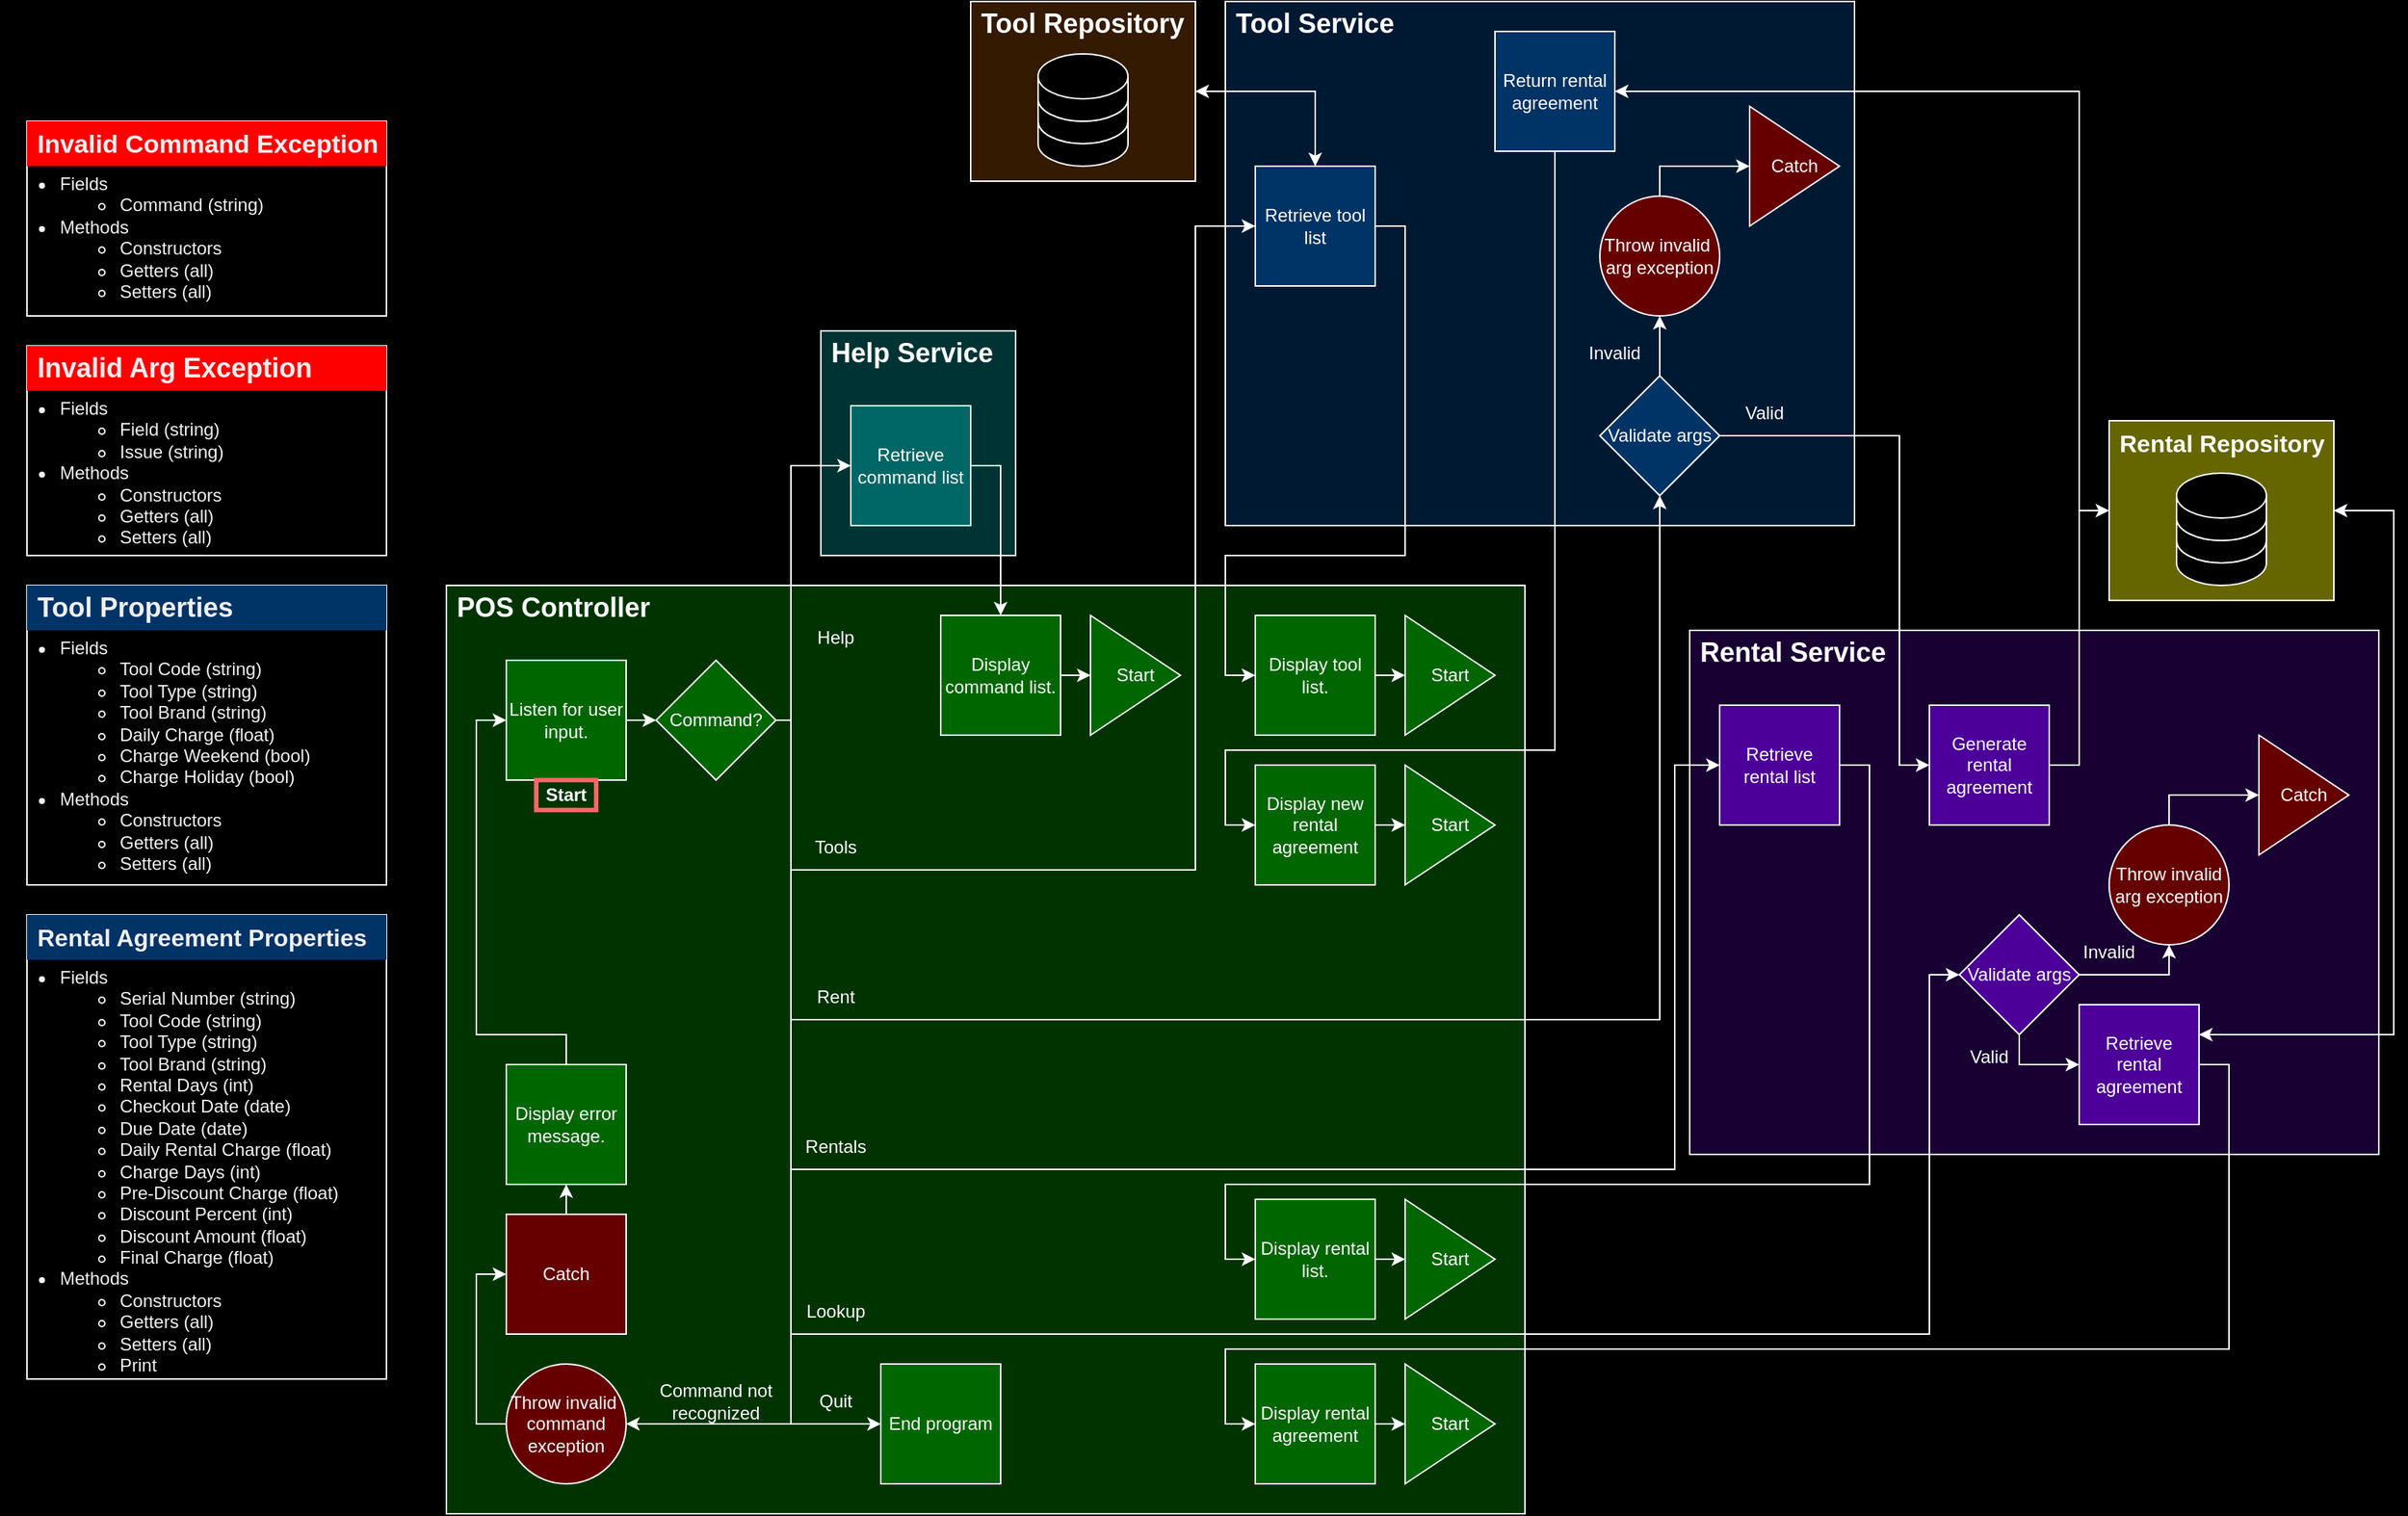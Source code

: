 <mxfile version="21.6.6" type="device">
  <diagram name="Page-1" id="GVkIsZabaEdagOo4ITiR">
    <mxGraphModel dx="660" dy="1750" grid="1" gridSize="10" guides="1" tooltips="1" connect="1" arrows="1" fold="1" page="1" pageScale="1" pageWidth="850" pageHeight="1100" background="#000000" math="0" shadow="0">
      <root>
        <mxCell id="0" />
        <mxCell id="1" parent="0" />
        <mxCell id="OAwGYYRhgb1VwhLmq-TR-1" value="" style="rounded=0;whiteSpace=wrap;html=1;fillColor=#000000;strokeColor=#FFFFFF;" parent="1" vertex="1">
          <mxGeometry x="20" y="20" width="240" height="200" as="geometry" />
        </mxCell>
        <mxCell id="OAwGYYRhgb1VwhLmq-TR-2" value="Tool Properties" style="text;html=1;strokeColor=none;fillColor=#003366;align=left;verticalAlign=middle;whiteSpace=wrap;rounded=0;fontColor=#F0F0F0;spacingLeft=5;fontStyle=1;fontSize=18;" parent="1" vertex="1">
          <mxGeometry x="20" y="20" width="240" height="30" as="geometry" />
        </mxCell>
        <mxCell id="OAwGYYRhgb1VwhLmq-TR-3" value="&lt;ul&gt;&lt;li&gt;Fields&lt;/li&gt;&lt;ul&gt;&lt;li&gt;Tool Code (string)&lt;/li&gt;&lt;li&gt;Tool Type (string)&lt;/li&gt;&lt;li&gt;Tool Brand (string)&lt;/li&gt;&lt;li&gt;Daily Charge (float)&lt;/li&gt;&lt;li&gt;Charge Weekend (bool)&lt;/li&gt;&lt;li&gt;Charge Holiday (bool)&lt;/li&gt;&lt;/ul&gt;&lt;li&gt;Methods&lt;/li&gt;&lt;ul&gt;&lt;li&gt;Constructors&lt;/li&gt;&lt;li&gt;Getters (all)&lt;/li&gt;&lt;li&gt;Setters (all)&lt;/li&gt;&lt;/ul&gt;&lt;/ul&gt;" style="text;html=1;strokeColor=none;fillColor=none;align=left;verticalAlign=top;whiteSpace=wrap;rounded=0;fontColor=#F2F2F2;spacingLeft=-20;spacing=2;spacingTop=-14;" parent="1" vertex="1">
          <mxGeometry x="20" y="50" width="240" height="170" as="geometry" />
        </mxCell>
        <mxCell id="OAwGYYRhgb1VwhLmq-TR-4" value="" style="rounded=0;whiteSpace=wrap;html=1;fillColor=#000000;strokeColor=#FFFFFF;" parent="1" vertex="1">
          <mxGeometry x="20" y="240" width="240" height="310" as="geometry" />
        </mxCell>
        <mxCell id="OAwGYYRhgb1VwhLmq-TR-5" value="&lt;font style=&quot;font-size: 16px;&quot;&gt;Rental Agreement Properties&lt;/font&gt;" style="text;html=1;strokeColor=none;fillColor=#003366;align=left;verticalAlign=middle;whiteSpace=wrap;rounded=0;fontColor=#F0F0F0;spacingLeft=5;fontStyle=1;fontSize=18;" parent="1" vertex="1">
          <mxGeometry x="20" y="240" width="240" height="30" as="geometry" />
        </mxCell>
        <mxCell id="OAwGYYRhgb1VwhLmq-TR-6" value="&lt;ul&gt;&lt;li&gt;Fields&lt;/li&gt;&lt;ul&gt;&lt;li&gt;Serial Number (string)&lt;/li&gt;&lt;li&gt;Tool Code (string)&lt;/li&gt;&lt;li&gt;Tool Type (string)&lt;/li&gt;&lt;li&gt;Tool Brand (string)&lt;/li&gt;&lt;li&gt;Rental Days (int)&lt;/li&gt;&lt;li&gt;Checkout Date (date)&lt;/li&gt;&lt;li&gt;Due Date (date)&lt;/li&gt;&lt;li&gt;Daily Rental Charge (float)&lt;/li&gt;&lt;li&gt;Charge Days (int)&lt;/li&gt;&lt;li&gt;Pre-Discount Charge (float)&lt;/li&gt;&lt;li&gt;Discount Percent (int)&lt;/li&gt;&lt;li&gt;Discount Amount (float)&lt;/li&gt;&lt;li&gt;Final Charge (float)&lt;/li&gt;&lt;/ul&gt;&lt;li&gt;Methods&lt;/li&gt;&lt;ul&gt;&lt;li&gt;Constructors&lt;/li&gt;&lt;li&gt;Getters (all)&lt;/li&gt;&lt;li&gt;Setters (all)&lt;/li&gt;&lt;li&gt;Print&lt;/li&gt;&lt;/ul&gt;&lt;/ul&gt;" style="text;html=1;strokeColor=none;fillColor=none;align=left;verticalAlign=top;whiteSpace=wrap;rounded=0;fontColor=#F2F2F2;spacingLeft=-20;spacing=2;spacingTop=-14;" parent="1" vertex="1">
          <mxGeometry x="20" y="270" width="240" height="280" as="geometry" />
        </mxCell>
        <mxCell id="OAwGYYRhgb1VwhLmq-TR-7" value="" style="rounded=0;whiteSpace=wrap;html=1;fillColor=#003300;strokeColor=#FFFFFF;" parent="1" vertex="1">
          <mxGeometry x="300" y="20" width="720" height="620" as="geometry" />
        </mxCell>
        <mxCell id="OAwGYYRhgb1VwhLmq-TR-8" value="POS Controller" style="text;html=1;strokeColor=none;fillColor=none;align=left;verticalAlign=middle;whiteSpace=wrap;rounded=0;fontColor=#FFFFFF;spacingLeft=5;fontSize=18;fontStyle=1" parent="1" vertex="1">
          <mxGeometry x="300" y="20" width="150" height="30" as="geometry" />
        </mxCell>
        <mxCell id="OAwGYYRhgb1VwhLmq-TR-12" style="edgeStyle=orthogonalEdgeStyle;rounded=0;orthogonalLoop=1;jettySize=auto;html=1;exitX=1;exitY=0.5;exitDx=0;exitDy=0;entryX=0;entryY=0.5;entryDx=0;entryDy=0;strokeColor=#FFFFFF;" parent="1" source="OAwGYYRhgb1VwhLmq-TR-9" target="OAwGYYRhgb1VwhLmq-TR-11" edge="1">
          <mxGeometry relative="1" as="geometry" />
        </mxCell>
        <mxCell id="OAwGYYRhgb1VwhLmq-TR-9" value="&lt;font color=&quot;#ffffff&quot;&gt;Listen for user input.&lt;/font&gt;" style="whiteSpace=wrap;html=1;aspect=fixed;fillColor=#006600;strokeColor=#FFFFFF;" parent="1" vertex="1">
          <mxGeometry x="340" y="70" width="80" height="80" as="geometry" />
        </mxCell>
        <mxCell id="OAwGYYRhgb1VwhLmq-TR-94" style="edgeStyle=orthogonalEdgeStyle;rounded=0;orthogonalLoop=1;jettySize=auto;html=1;exitX=1;exitY=0.5;exitDx=0;exitDy=0;entryX=0;entryY=0.5;entryDx=0;entryDy=0;strokeColor=#FFFFFF;" parent="1" source="OAwGYYRhgb1VwhLmq-TR-11" target="OAwGYYRhgb1VwhLmq-TR-93" edge="1">
          <mxGeometry relative="1" as="geometry">
            <Array as="points">
              <mxPoint x="530" y="110" />
              <mxPoint x="530" y="580" />
            </Array>
          </mxGeometry>
        </mxCell>
        <mxCell id="OAwGYYRhgb1VwhLmq-TR-104" style="edgeStyle=orthogonalEdgeStyle;rounded=0;orthogonalLoop=1;jettySize=auto;html=1;exitX=1;exitY=0.5;exitDx=0;exitDy=0;entryX=1;entryY=0.5;entryDx=0;entryDy=0;strokeColor=#FFFFFF;" parent="1" source="OAwGYYRhgb1VwhLmq-TR-11" target="OAwGYYRhgb1VwhLmq-TR-103" edge="1">
          <mxGeometry relative="1" as="geometry">
            <Array as="points">
              <mxPoint x="530" y="110" />
              <mxPoint x="530" y="580" />
            </Array>
          </mxGeometry>
        </mxCell>
        <mxCell id="OAwGYYRhgb1VwhLmq-TR-11" value="&lt;font color=&quot;#ffffff&quot;&gt;Command?&lt;/font&gt;" style="rhombus;whiteSpace=wrap;html=1;strokeColor=#FFFFFF;fillColor=#006600;" parent="1" vertex="1">
          <mxGeometry x="440" y="70" width="80" height="80" as="geometry" />
        </mxCell>
        <mxCell id="OAwGYYRhgb1VwhLmq-TR-16" value="Tools" style="text;html=1;strokeColor=none;fillColor=none;align=center;verticalAlign=middle;whiteSpace=wrap;rounded=0;fontColor=#FFFFFF;" parent="1" vertex="1">
          <mxGeometry x="530" y="180" width="60" height="30" as="geometry" />
        </mxCell>
        <mxCell id="OAwGYYRhgb1VwhLmq-TR-19" value="Help" style="text;html=1;strokeColor=none;fillColor=none;align=center;verticalAlign=middle;whiteSpace=wrap;rounded=0;fontColor=#FFFFFF;" parent="1" vertex="1">
          <mxGeometry x="530" y="40" width="60" height="30" as="geometry" />
        </mxCell>
        <mxCell id="OAwGYYRhgb1VwhLmq-TR-23" value="Rent" style="text;html=1;strokeColor=none;fillColor=none;align=center;verticalAlign=middle;whiteSpace=wrap;rounded=0;fontColor=#FFFFFF;" parent="1" vertex="1">
          <mxGeometry x="530" y="280" width="60" height="30" as="geometry" />
        </mxCell>
        <mxCell id="OAwGYYRhgb1VwhLmq-TR-26" value="Rentals" style="text;html=1;strokeColor=none;fillColor=none;align=center;verticalAlign=middle;whiteSpace=wrap;rounded=0;fontColor=#FFFFFF;" parent="1" vertex="1">
          <mxGeometry x="530" y="380" width="60" height="30" as="geometry" />
        </mxCell>
        <mxCell id="OAwGYYRhgb1VwhLmq-TR-29" value="Lookup" style="text;html=1;strokeColor=none;fillColor=none;align=center;verticalAlign=middle;whiteSpace=wrap;rounded=0;fontColor=#FFFFFF;" parent="1" vertex="1">
          <mxGeometry x="530" y="490" width="60" height="30" as="geometry" />
        </mxCell>
        <mxCell id="OAwGYYRhgb1VwhLmq-TR-30" value="" style="rounded=0;whiteSpace=wrap;html=1;fillColor=#003333;strokeColor=#FFFFFF;" parent="1" vertex="1">
          <mxGeometry x="550" y="-150" width="130" height="150" as="geometry" />
        </mxCell>
        <mxCell id="OAwGYYRhgb1VwhLmq-TR-31" value="Help Service" style="text;html=1;strokeColor=none;fillColor=none;align=left;verticalAlign=middle;whiteSpace=wrap;rounded=0;fontColor=#FFFFFF;spacingLeft=5;fontSize=18;fontStyle=1" parent="1" vertex="1">
          <mxGeometry x="550" y="-150" width="130" height="30" as="geometry" />
        </mxCell>
        <mxCell id="OAwGYYRhgb1VwhLmq-TR-35" style="edgeStyle=orthogonalEdgeStyle;rounded=0;orthogonalLoop=1;jettySize=auto;html=1;exitX=1;exitY=0.5;exitDx=0;exitDy=0;entryX=0.5;entryY=0;entryDx=0;entryDy=0;strokeColor=#FFFFFF;" parent="1" source="OAwGYYRhgb1VwhLmq-TR-17" target="OAwGYYRhgb1VwhLmq-TR-34" edge="1">
          <mxGeometry relative="1" as="geometry" />
        </mxCell>
        <mxCell id="OAwGYYRhgb1VwhLmq-TR-17" value="&lt;font color=&quot;#ffffff&quot;&gt;Retrieve command list&lt;/font&gt;" style="whiteSpace=wrap;html=1;aspect=fixed;fillColor=#006666;strokeColor=#FFFFFF;" parent="1" vertex="1">
          <mxGeometry x="570" y="-100" width="80" height="80" as="geometry" />
        </mxCell>
        <mxCell id="OAwGYYRhgb1VwhLmq-TR-18" style="edgeStyle=orthogonalEdgeStyle;rounded=0;orthogonalLoop=1;jettySize=auto;html=1;exitX=1;exitY=0.5;exitDx=0;exitDy=0;entryX=0;entryY=0.5;entryDx=0;entryDy=0;strokeColor=#FFFFFF;" parent="1" source="OAwGYYRhgb1VwhLmq-TR-11" target="OAwGYYRhgb1VwhLmq-TR-17" edge="1">
          <mxGeometry relative="1" as="geometry">
            <Array as="points">
              <mxPoint x="530" y="110" />
              <mxPoint x="530" y="-60" />
            </Array>
          </mxGeometry>
        </mxCell>
        <mxCell id="OAwGYYRhgb1VwhLmq-TR-37" style="edgeStyle=orthogonalEdgeStyle;rounded=0;orthogonalLoop=1;jettySize=auto;html=1;exitX=1;exitY=0.5;exitDx=0;exitDy=0;entryX=0;entryY=0.5;entryDx=0;entryDy=0;strokeColor=#FFFFFF;" parent="1" source="OAwGYYRhgb1VwhLmq-TR-34" target="OAwGYYRhgb1VwhLmq-TR-36" edge="1">
          <mxGeometry relative="1" as="geometry" />
        </mxCell>
        <mxCell id="OAwGYYRhgb1VwhLmq-TR-34" value="&lt;font color=&quot;#ffffff&quot;&gt;Display command list.&lt;/font&gt;" style="whiteSpace=wrap;html=1;aspect=fixed;fillColor=#006600;strokeColor=#FFFFFF;" parent="1" vertex="1">
          <mxGeometry x="630" y="40" width="80" height="80" as="geometry" />
        </mxCell>
        <mxCell id="OAwGYYRhgb1VwhLmq-TR-36" value="&lt;font color=&quot;#ffffff&quot;&gt;Start&lt;/font&gt;" style="triangle;whiteSpace=wrap;html=1;strokeColor=#FFFFFF;fillColor=#006600;" parent="1" vertex="1">
          <mxGeometry x="730" y="40" width="60" height="80" as="geometry" />
        </mxCell>
        <mxCell id="OAwGYYRhgb1VwhLmq-TR-38" value="&lt;font color=&quot;#ffffff&quot;&gt;&lt;b&gt;Start&lt;/b&gt;&lt;/font&gt;" style="text;html=1;strokeColor=#FF6666;fillColor=none;align=center;verticalAlign=middle;whiteSpace=wrap;rounded=0;strokeWidth=3;" parent="1" vertex="1">
          <mxGeometry x="360" y="150" width="40" height="20" as="geometry" />
        </mxCell>
        <mxCell id="OAwGYYRhgb1VwhLmq-TR-39" value="" style="rounded=0;whiteSpace=wrap;html=1;fillColor=#001933;strokeColor=#FFFFFF;" parent="1" vertex="1">
          <mxGeometry x="820" y="-370" width="420" height="350" as="geometry" />
        </mxCell>
        <mxCell id="OAwGYYRhgb1VwhLmq-TR-40" value="Tool Service" style="text;html=1;strokeColor=none;fillColor=none;align=left;verticalAlign=middle;whiteSpace=wrap;rounded=0;fontColor=#FFFFFF;spacingLeft=5;fontSize=18;fontStyle=1" parent="1" vertex="1">
          <mxGeometry x="820" y="-370" width="130" height="30" as="geometry" />
        </mxCell>
        <mxCell id="OAwGYYRhgb1VwhLmq-TR-46" style="edgeStyle=orthogonalEdgeStyle;rounded=0;orthogonalLoop=1;jettySize=auto;html=1;exitX=1;exitY=0.5;exitDx=0;exitDy=0;entryX=0;entryY=0.5;entryDx=0;entryDy=0;strokeColor=#FFFFFF;" parent="1" source="OAwGYYRhgb1VwhLmq-TR-41" target="OAwGYYRhgb1VwhLmq-TR-43" edge="1">
          <mxGeometry relative="1" as="geometry">
            <Array as="points">
              <mxPoint x="940" y="-220" />
              <mxPoint x="940" />
              <mxPoint x="820" />
              <mxPoint x="820" y="80" />
            </Array>
          </mxGeometry>
        </mxCell>
        <mxCell id="pb4ta0Z8yIFPOkffiONI-15" style="edgeStyle=orthogonalEdgeStyle;rounded=0;orthogonalLoop=1;jettySize=auto;html=1;exitX=0.5;exitY=0;exitDx=0;exitDy=0;entryX=1;entryY=0.5;entryDx=0;entryDy=0;strokeColor=#FFFFFF;" edge="1" parent="1" source="OAwGYYRhgb1VwhLmq-TR-41" target="pb4ta0Z8yIFPOkffiONI-2">
          <mxGeometry relative="1" as="geometry" />
        </mxCell>
        <mxCell id="OAwGYYRhgb1VwhLmq-TR-41" value="&lt;font color=&quot;#ffffff&quot;&gt;Retrieve tool list&lt;/font&gt;" style="whiteSpace=wrap;html=1;aspect=fixed;fillColor=#003366;strokeColor=#FFFFFF;" parent="1" vertex="1">
          <mxGeometry x="840" y="-260" width="80" height="80" as="geometry" />
        </mxCell>
        <mxCell id="OAwGYYRhgb1VwhLmq-TR-43" value="&lt;font color=&quot;#ffffff&quot;&gt;Display tool list.&lt;/font&gt;" style="whiteSpace=wrap;html=1;aspect=fixed;fillColor=#006600;strokeColor=#FFFFFF;" parent="1" vertex="1">
          <mxGeometry x="840" y="40" width="80" height="80" as="geometry" />
        </mxCell>
        <mxCell id="OAwGYYRhgb1VwhLmq-TR-44" style="edgeStyle=orthogonalEdgeStyle;rounded=0;orthogonalLoop=1;jettySize=auto;html=1;exitX=1;exitY=0.5;exitDx=0;exitDy=0;entryX=0;entryY=0.5;entryDx=0;entryDy=0;strokeColor=#FFFFFF;" parent="1" source="OAwGYYRhgb1VwhLmq-TR-43" target="OAwGYYRhgb1VwhLmq-TR-45" edge="1">
          <mxGeometry relative="1" as="geometry" />
        </mxCell>
        <mxCell id="OAwGYYRhgb1VwhLmq-TR-45" value="&lt;font color=&quot;#ffffff&quot;&gt;Start&lt;/font&gt;" style="triangle;whiteSpace=wrap;html=1;strokeColor=#FFFFFF;fillColor=#006600;" parent="1" vertex="1">
          <mxGeometry x="940" y="40" width="60" height="80" as="geometry" />
        </mxCell>
        <mxCell id="OAwGYYRhgb1VwhLmq-TR-47" style="edgeStyle=orthogonalEdgeStyle;rounded=0;orthogonalLoop=1;jettySize=auto;html=1;exitX=1;exitY=0.5;exitDx=0;exitDy=0;entryX=0;entryY=0.5;entryDx=0;entryDy=0;strokeColor=#FFFFFF;" parent="1" source="OAwGYYRhgb1VwhLmq-TR-11" target="OAwGYYRhgb1VwhLmq-TR-41" edge="1">
          <mxGeometry relative="1" as="geometry">
            <Array as="points">
              <mxPoint x="530" y="110" />
              <mxPoint x="530" y="210" />
              <mxPoint x="800" y="210" />
              <mxPoint x="800" y="-220" />
            </Array>
          </mxGeometry>
        </mxCell>
        <mxCell id="OAwGYYRhgb1VwhLmq-TR-49" style="edgeStyle=orthogonalEdgeStyle;rounded=0;orthogonalLoop=1;jettySize=auto;html=1;exitX=1;exitY=0.5;exitDx=0;exitDy=0;strokeColor=#FFFFFF;entryX=0.5;entryY=1;entryDx=0;entryDy=0;" parent="1" source="OAwGYYRhgb1VwhLmq-TR-11" target="OAwGYYRhgb1VwhLmq-TR-50" edge="1">
          <mxGeometry relative="1" as="geometry">
            <Array as="points">
              <mxPoint x="530" y="110" />
              <mxPoint x="530" y="310" />
              <mxPoint x="1110" y="310" />
            </Array>
          </mxGeometry>
        </mxCell>
        <mxCell id="OAwGYYRhgb1VwhLmq-TR-53" style="edgeStyle=orthogonalEdgeStyle;rounded=0;orthogonalLoop=1;jettySize=auto;html=1;exitX=0.5;exitY=0;exitDx=0;exitDy=0;entryX=0.5;entryY=1;entryDx=0;entryDy=0;strokeColor=#FFFFFF;" parent="1" source="OAwGYYRhgb1VwhLmq-TR-50" target="OAwGYYRhgb1VwhLmq-TR-52" edge="1">
          <mxGeometry relative="1" as="geometry" />
        </mxCell>
        <mxCell id="OAwGYYRhgb1VwhLmq-TR-50" value="&lt;font color=&quot;#ffffff&quot;&gt;Validate args&lt;/font&gt;" style="rhombus;whiteSpace=wrap;html=1;strokeColor=#FFFFFF;fillColor=#003366;" parent="1" vertex="1">
          <mxGeometry x="1070" y="-120" width="80" height="80" as="geometry" />
        </mxCell>
        <mxCell id="OAwGYYRhgb1VwhLmq-TR-114" style="edgeStyle=orthogonalEdgeStyle;rounded=0;orthogonalLoop=1;jettySize=auto;html=1;exitX=0.5;exitY=0;exitDx=0;exitDy=0;entryX=0;entryY=0.5;entryDx=0;entryDy=0;strokeColor=#FFFFFF;" parent="1" source="OAwGYYRhgb1VwhLmq-TR-52" target="OAwGYYRhgb1VwhLmq-TR-113" edge="1">
          <mxGeometry relative="1" as="geometry" />
        </mxCell>
        <mxCell id="OAwGYYRhgb1VwhLmq-TR-52" value="&lt;font color=&quot;#ffffff&quot;&gt;Throw invalid&amp;nbsp; arg exception&lt;/font&gt;" style="ellipse;whiteSpace=wrap;html=1;aspect=fixed;fillColor=#660000;strokeColor=#FFFFFF;" parent="1" vertex="1">
          <mxGeometry x="1070" y="-240" width="80" height="80" as="geometry" />
        </mxCell>
        <mxCell id="OAwGYYRhgb1VwhLmq-TR-58" value="Valid" style="text;html=1;strokeColor=none;fillColor=none;align=center;verticalAlign=middle;whiteSpace=wrap;rounded=0;fontColor=#FFFFFF;" parent="1" vertex="1">
          <mxGeometry x="1150" y="-110" width="60" height="30" as="geometry" />
        </mxCell>
        <mxCell id="OAwGYYRhgb1VwhLmq-TR-59" value="Invalid" style="text;html=1;strokeColor=none;fillColor=none;align=center;verticalAlign=middle;whiteSpace=wrap;rounded=0;fontColor=#FFFFFF;" parent="1" vertex="1">
          <mxGeometry x="1050" y="-150" width="60" height="30" as="geometry" />
        </mxCell>
        <mxCell id="OAwGYYRhgb1VwhLmq-TR-60" value="" style="rounded=0;whiteSpace=wrap;html=1;fillColor=#190033;strokeColor=#FFFFFF;" parent="1" vertex="1">
          <mxGeometry x="1130" y="50" width="460" height="350" as="geometry" />
        </mxCell>
        <mxCell id="OAwGYYRhgb1VwhLmq-TR-61" value="Rental Service" style="text;html=1;strokeColor=none;fillColor=none;align=left;verticalAlign=middle;whiteSpace=wrap;rounded=0;fontColor=#FFFFFF;spacingLeft=5;fontSize=18;fontStyle=1" parent="1" vertex="1">
          <mxGeometry x="1130" y="50" width="140" height="30" as="geometry" />
        </mxCell>
        <mxCell id="OAwGYYRhgb1VwhLmq-TR-62" value="&lt;font color=&quot;#ffffff&quot;&gt;Retrieve rental list&lt;/font&gt;" style="whiteSpace=wrap;html=1;aspect=fixed;fillColor=#4C0099;strokeColor=#FFFFFF;" parent="1" vertex="1">
          <mxGeometry x="1150" y="100" width="80" height="80" as="geometry" />
        </mxCell>
        <mxCell id="OAwGYYRhgb1VwhLmq-TR-83" style="edgeStyle=orthogonalEdgeStyle;rounded=0;orthogonalLoop=1;jettySize=auto;html=1;exitX=1;exitY=0.5;exitDx=0;exitDy=0;entryX=0.5;entryY=1;entryDx=0;entryDy=0;strokeColor=#FFFFFF;" parent="1" source="OAwGYYRhgb1VwhLmq-TR-63" target="OAwGYYRhgb1VwhLmq-TR-82" edge="1">
          <mxGeometry relative="1" as="geometry" />
        </mxCell>
        <mxCell id="OAwGYYRhgb1VwhLmq-TR-86" style="edgeStyle=orthogonalEdgeStyle;rounded=0;orthogonalLoop=1;jettySize=auto;html=1;exitX=0.5;exitY=1;exitDx=0;exitDy=0;entryX=0;entryY=0.5;entryDx=0;entryDy=0;strokeColor=#FFFFFF;" parent="1" source="OAwGYYRhgb1VwhLmq-TR-63" target="OAwGYYRhgb1VwhLmq-TR-85" edge="1">
          <mxGeometry relative="1" as="geometry" />
        </mxCell>
        <mxCell id="OAwGYYRhgb1VwhLmq-TR-63" value="&lt;font color=&quot;#ffffff&quot;&gt;Validate args&lt;/font&gt;" style="rhombus;whiteSpace=wrap;html=1;strokeColor=#FFFFFF;fillColor=#4C0099;" parent="1" vertex="1">
          <mxGeometry x="1310" y="240" width="80" height="80" as="geometry" />
        </mxCell>
        <mxCell id="OAwGYYRhgb1VwhLmq-TR-65" style="edgeStyle=orthogonalEdgeStyle;rounded=0;orthogonalLoop=1;jettySize=auto;html=1;exitX=1;exitY=0.5;exitDx=0;exitDy=0;entryX=0;entryY=0.5;entryDx=0;entryDy=0;strokeColor=#FFFFFF;" parent="1" source="OAwGYYRhgb1VwhLmq-TR-11" target="OAwGYYRhgb1VwhLmq-TR-62" edge="1">
          <mxGeometry relative="1" as="geometry">
            <Array as="points">
              <mxPoint x="530" y="110" />
              <mxPoint x="530" y="410" />
              <mxPoint x="1120" y="410" />
              <mxPoint x="1120" y="140" />
            </Array>
          </mxGeometry>
        </mxCell>
        <mxCell id="OAwGYYRhgb1VwhLmq-TR-66" value="&lt;font color=&quot;#ffffff&quot;&gt;Start&lt;/font&gt;" style="triangle;whiteSpace=wrap;html=1;strokeColor=#FFFFFF;fillColor=#006600;" parent="1" vertex="1">
          <mxGeometry x="940" y="430" width="60" height="80" as="geometry" />
        </mxCell>
        <mxCell id="OAwGYYRhgb1VwhLmq-TR-67" style="edgeStyle=orthogonalEdgeStyle;rounded=0;orthogonalLoop=1;jettySize=auto;html=1;exitX=1;exitY=0.5;exitDx=0;exitDy=0;entryX=0;entryY=0.5;entryDx=0;entryDy=0;strokeColor=#FFFFFF;" parent="1" source="OAwGYYRhgb1VwhLmq-TR-68" target="OAwGYYRhgb1VwhLmq-TR-66" edge="1">
          <mxGeometry relative="1" as="geometry" />
        </mxCell>
        <mxCell id="OAwGYYRhgb1VwhLmq-TR-68" value="&lt;font color=&quot;#ffffff&quot;&gt;Display rental list.&lt;/font&gt;" style="whiteSpace=wrap;html=1;aspect=fixed;fillColor=#006600;strokeColor=#FFFFFF;" parent="1" vertex="1">
          <mxGeometry x="840" y="430" width="80" height="80" as="geometry" />
        </mxCell>
        <mxCell id="OAwGYYRhgb1VwhLmq-TR-69" style="edgeStyle=orthogonalEdgeStyle;rounded=0;orthogonalLoop=1;jettySize=auto;html=1;exitX=1;exitY=0.5;exitDx=0;exitDy=0;entryX=0;entryY=0.5;entryDx=0;entryDy=0;strokeColor=#FFFFFF;" parent="1" source="OAwGYYRhgb1VwhLmq-TR-62" target="OAwGYYRhgb1VwhLmq-TR-68" edge="1">
          <mxGeometry relative="1" as="geometry">
            <Array as="points">
              <mxPoint x="1250" y="140" />
              <mxPoint x="1250" y="420" />
              <mxPoint x="820" y="420" />
              <mxPoint x="820" y="470" />
            </Array>
          </mxGeometry>
        </mxCell>
        <mxCell id="pb4ta0Z8yIFPOkffiONI-14" style="edgeStyle=orthogonalEdgeStyle;rounded=0;orthogonalLoop=1;jettySize=auto;html=1;exitX=1;exitY=0.5;exitDx=0;exitDy=0;entryX=0;entryY=0.5;entryDx=0;entryDy=0;strokeColor=#FFFFFF;" edge="1" parent="1" source="OAwGYYRhgb1VwhLmq-TR-70" target="pb4ta0Z8yIFPOkffiONI-9">
          <mxGeometry relative="1" as="geometry" />
        </mxCell>
        <mxCell id="OAwGYYRhgb1VwhLmq-TR-70" value="&lt;font color=&quot;#ffffff&quot;&gt;Generate rental agreement&lt;/font&gt;" style="whiteSpace=wrap;html=1;aspect=fixed;fillColor=#4C0099;strokeColor=#FFFFFF;" parent="1" vertex="1">
          <mxGeometry x="1290" y="100" width="80" height="80" as="geometry" />
        </mxCell>
        <mxCell id="OAwGYYRhgb1VwhLmq-TR-71" style="edgeStyle=orthogonalEdgeStyle;rounded=0;orthogonalLoop=1;jettySize=auto;html=1;exitX=0;exitY=1;exitDx=0;exitDy=0;entryX=0;entryY=0.5;entryDx=0;entryDy=0;strokeColor=#FFFFFF;" parent="1" source="OAwGYYRhgb1VwhLmq-TR-58" target="OAwGYYRhgb1VwhLmq-TR-70" edge="1">
          <mxGeometry relative="1" as="geometry">
            <Array as="points">
              <mxPoint x="1270" y="-80" />
              <mxPoint x="1270" y="140" />
            </Array>
          </mxGeometry>
        </mxCell>
        <mxCell id="OAwGYYRhgb1VwhLmq-TR-73" value="&lt;font color=&quot;#ffffff&quot;&gt;Return rental agreement&lt;/font&gt;" style="whiteSpace=wrap;html=1;aspect=fixed;fillColor=#003366;strokeColor=#FFFFFF;" parent="1" vertex="1">
          <mxGeometry x="1000" y="-350" width="80" height="80" as="geometry" />
        </mxCell>
        <mxCell id="OAwGYYRhgb1VwhLmq-TR-74" style="edgeStyle=orthogonalEdgeStyle;rounded=0;orthogonalLoop=1;jettySize=auto;html=1;exitX=1;exitY=0.5;exitDx=0;exitDy=0;entryX=1;entryY=0.5;entryDx=0;entryDy=0;strokeColor=#FFFFFF;" parent="1" source="OAwGYYRhgb1VwhLmq-TR-70" target="OAwGYYRhgb1VwhLmq-TR-73" edge="1">
          <mxGeometry relative="1" as="geometry" />
        </mxCell>
        <mxCell id="OAwGYYRhgb1VwhLmq-TR-77" style="edgeStyle=orthogonalEdgeStyle;rounded=0;orthogonalLoop=1;jettySize=auto;html=1;exitX=1;exitY=0.5;exitDx=0;exitDy=0;entryX=0;entryY=0.5;entryDx=0;entryDy=0;strokeColor=#FFFFFF;" parent="1" source="OAwGYYRhgb1VwhLmq-TR-78" target="OAwGYYRhgb1VwhLmq-TR-79" edge="1">
          <mxGeometry relative="1" as="geometry" />
        </mxCell>
        <mxCell id="OAwGYYRhgb1VwhLmq-TR-78" value="&lt;font color=&quot;#ffffff&quot;&gt;Display new rental agreement&lt;/font&gt;" style="whiteSpace=wrap;html=1;aspect=fixed;fillColor=#006600;strokeColor=#FFFFFF;" parent="1" vertex="1">
          <mxGeometry x="840" y="140" width="80" height="80" as="geometry" />
        </mxCell>
        <mxCell id="OAwGYYRhgb1VwhLmq-TR-79" value="&lt;font color=&quot;#ffffff&quot;&gt;Start&lt;/font&gt;" style="triangle;whiteSpace=wrap;html=1;strokeColor=#FFFFFF;fillColor=#006600;" parent="1" vertex="1">
          <mxGeometry x="940" y="140" width="60" height="80" as="geometry" />
        </mxCell>
        <mxCell id="OAwGYYRhgb1VwhLmq-TR-80" style="edgeStyle=orthogonalEdgeStyle;rounded=0;orthogonalLoop=1;jettySize=auto;html=1;exitX=0.5;exitY=1;exitDx=0;exitDy=0;entryX=0;entryY=0.5;entryDx=0;entryDy=0;strokeColor=#FFFFFF;" parent="1" source="OAwGYYRhgb1VwhLmq-TR-73" target="OAwGYYRhgb1VwhLmq-TR-78" edge="1">
          <mxGeometry relative="1" as="geometry">
            <Array as="points">
              <mxPoint x="1040" y="130" />
              <mxPoint x="820" y="130" />
              <mxPoint x="820" y="180" />
            </Array>
          </mxGeometry>
        </mxCell>
        <mxCell id="OAwGYYRhgb1VwhLmq-TR-81" style="edgeStyle=orthogonalEdgeStyle;rounded=0;orthogonalLoop=1;jettySize=auto;html=1;exitX=1;exitY=0.5;exitDx=0;exitDy=0;entryX=0;entryY=0.5;entryDx=0;entryDy=0;strokeColor=#FFFFFF;" parent="1" source="OAwGYYRhgb1VwhLmq-TR-11" target="OAwGYYRhgb1VwhLmq-TR-63" edge="1">
          <mxGeometry relative="1" as="geometry">
            <Array as="points">
              <mxPoint x="530" y="110" />
              <mxPoint x="530" y="520" />
              <mxPoint x="1290" y="520" />
              <mxPoint x="1290" y="280" />
            </Array>
          </mxGeometry>
        </mxCell>
        <mxCell id="OAwGYYRhgb1VwhLmq-TR-116" style="edgeStyle=orthogonalEdgeStyle;rounded=0;orthogonalLoop=1;jettySize=auto;html=1;exitX=0.5;exitY=0;exitDx=0;exitDy=0;entryX=0;entryY=0.5;entryDx=0;entryDy=0;strokeColor=#FFFFFF;" parent="1" source="OAwGYYRhgb1VwhLmq-TR-82" target="OAwGYYRhgb1VwhLmq-TR-115" edge="1">
          <mxGeometry relative="1" as="geometry" />
        </mxCell>
        <mxCell id="OAwGYYRhgb1VwhLmq-TR-82" value="&lt;font color=&quot;#ffffff&quot;&gt;Throw invalid arg exception&lt;/font&gt;" style="ellipse;whiteSpace=wrap;html=1;aspect=fixed;fillColor=#660000;strokeColor=#FFFFFF;" parent="1" vertex="1">
          <mxGeometry x="1410" y="180" width="80" height="80" as="geometry" />
        </mxCell>
        <mxCell id="OAwGYYRhgb1VwhLmq-TR-84" value="Invalid" style="text;html=1;strokeColor=none;fillColor=none;align=center;verticalAlign=middle;whiteSpace=wrap;rounded=0;fontColor=#FFFFFF;" parent="1" vertex="1">
          <mxGeometry x="1380" y="250" width="60" height="30" as="geometry" />
        </mxCell>
        <mxCell id="OAwGYYRhgb1VwhLmq-TR-91" style="edgeStyle=orthogonalEdgeStyle;rounded=0;orthogonalLoop=1;jettySize=auto;html=1;exitX=1;exitY=0.5;exitDx=0;exitDy=0;entryX=0;entryY=0.5;entryDx=0;entryDy=0;strokeColor=#FFFFFF;" parent="1" source="OAwGYYRhgb1VwhLmq-TR-85" target="OAwGYYRhgb1VwhLmq-TR-90" edge="1">
          <mxGeometry relative="1" as="geometry">
            <Array as="points">
              <mxPoint x="1490" y="340" />
              <mxPoint x="1490" y="530" />
              <mxPoint x="820" y="530" />
              <mxPoint x="820" y="580" />
            </Array>
          </mxGeometry>
        </mxCell>
        <mxCell id="pb4ta0Z8yIFPOkffiONI-18" style="edgeStyle=orthogonalEdgeStyle;rounded=0;orthogonalLoop=1;jettySize=auto;html=1;exitX=1;exitY=0.25;exitDx=0;exitDy=0;entryX=1;entryY=0.5;entryDx=0;entryDy=0;strokeColor=#FFFFFF;" edge="1" parent="1" source="OAwGYYRhgb1VwhLmq-TR-85" target="pb4ta0Z8yIFPOkffiONI-9">
          <mxGeometry relative="1" as="geometry">
            <Array as="points">
              <mxPoint x="1600" y="320" />
              <mxPoint x="1600" y="-30" />
            </Array>
          </mxGeometry>
        </mxCell>
        <mxCell id="OAwGYYRhgb1VwhLmq-TR-85" value="&lt;font color=&quot;#ffffff&quot;&gt;Retrieve rental agreement&lt;/font&gt;" style="whiteSpace=wrap;html=1;aspect=fixed;fillColor=#4C0099;strokeColor=#FFFFFF;" parent="1" vertex="1">
          <mxGeometry x="1390" y="300" width="80" height="80" as="geometry" />
        </mxCell>
        <mxCell id="OAwGYYRhgb1VwhLmq-TR-87" value="Valid" style="text;html=1;strokeColor=none;fillColor=none;align=center;verticalAlign=middle;whiteSpace=wrap;rounded=0;fontColor=#FFFFFF;" parent="1" vertex="1">
          <mxGeometry x="1300" y="320" width="60" height="30" as="geometry" />
        </mxCell>
        <mxCell id="OAwGYYRhgb1VwhLmq-TR-88" style="edgeStyle=orthogonalEdgeStyle;rounded=0;orthogonalLoop=1;jettySize=auto;html=1;exitX=1;exitY=0.5;exitDx=0;exitDy=0;entryX=0;entryY=0.5;entryDx=0;entryDy=0;strokeColor=#FFFFFF;" parent="1" source="OAwGYYRhgb1VwhLmq-TR-90" target="OAwGYYRhgb1VwhLmq-TR-89" edge="1">
          <mxGeometry relative="1" as="geometry" />
        </mxCell>
        <mxCell id="OAwGYYRhgb1VwhLmq-TR-89" value="&lt;font color=&quot;#ffffff&quot;&gt;Start&lt;/font&gt;" style="triangle;whiteSpace=wrap;html=1;strokeColor=#FFFFFF;fillColor=#006600;" parent="1" vertex="1">
          <mxGeometry x="940" y="540" width="60" height="80" as="geometry" />
        </mxCell>
        <mxCell id="OAwGYYRhgb1VwhLmq-TR-90" value="&lt;font color=&quot;#ffffff&quot;&gt;Display rental agreement&lt;/font&gt;" style="whiteSpace=wrap;html=1;aspect=fixed;fillColor=#006600;strokeColor=#FFFFFF;" parent="1" vertex="1">
          <mxGeometry x="840" y="540" width="80" height="80" as="geometry" />
        </mxCell>
        <mxCell id="OAwGYYRhgb1VwhLmq-TR-93" value="&lt;font color=&quot;#ffffff&quot;&gt;End program&lt;/font&gt;" style="whiteSpace=wrap;html=1;aspect=fixed;fillColor=#006600;strokeColor=#FFFFFF;" parent="1" vertex="1">
          <mxGeometry x="590" y="540" width="80" height="80" as="geometry" />
        </mxCell>
        <mxCell id="OAwGYYRhgb1VwhLmq-TR-95" value="Quit" style="text;html=1;strokeColor=none;fillColor=none;align=center;verticalAlign=middle;whiteSpace=wrap;rounded=0;fontColor=#FFFFFF;" parent="1" vertex="1">
          <mxGeometry x="530" y="550" width="60" height="30" as="geometry" />
        </mxCell>
        <mxCell id="OAwGYYRhgb1VwhLmq-TR-96" value="" style="rounded=0;whiteSpace=wrap;html=1;fillColor=#000000;strokeColor=#FFFFFF;" parent="1" vertex="1">
          <mxGeometry x="20" y="-140" width="240" height="140" as="geometry" />
        </mxCell>
        <mxCell id="OAwGYYRhgb1VwhLmq-TR-97" value="Invalid Arg Exception" style="text;html=1;strokeColor=none;fillColor=#FF0000;align=left;verticalAlign=middle;whiteSpace=wrap;rounded=0;fontColor=#F0F0F0;spacingLeft=5;fontStyle=1;fontSize=18;" parent="1" vertex="1">
          <mxGeometry x="20" y="-140" width="240" height="30" as="geometry" />
        </mxCell>
        <mxCell id="OAwGYYRhgb1VwhLmq-TR-98" value="&lt;ul&gt;&lt;li&gt;Fields&lt;/li&gt;&lt;ul&gt;&lt;li&gt;Field (string)&lt;/li&gt;&lt;li&gt;Issue (string)&lt;/li&gt;&lt;/ul&gt;&lt;li&gt;Methods&lt;/li&gt;&lt;ul&gt;&lt;li&gt;Constructors&lt;/li&gt;&lt;li&gt;Getters (all)&lt;/li&gt;&lt;li&gt;Setters (all)&lt;/li&gt;&lt;/ul&gt;&lt;/ul&gt;" style="text;html=1;strokeColor=none;fillColor=none;align=left;verticalAlign=top;whiteSpace=wrap;rounded=0;fontColor=#F2F2F2;spacingLeft=-20;spacing=2;spacingTop=-14;" parent="1" vertex="1">
          <mxGeometry x="20" y="-110" width="240" height="110" as="geometry" />
        </mxCell>
        <mxCell id="OAwGYYRhgb1VwhLmq-TR-100" value="" style="rounded=0;whiteSpace=wrap;html=1;fillColor=#000000;strokeColor=#FFFFFF;" parent="1" vertex="1">
          <mxGeometry x="20" y="-290" width="240" height="130" as="geometry" />
        </mxCell>
        <mxCell id="OAwGYYRhgb1VwhLmq-TR-101" value="&lt;font style=&quot;font-size: 17px;&quot;&gt;Invalid Command Exception&lt;/font&gt;" style="text;html=1;strokeColor=none;fillColor=#FF0000;align=left;verticalAlign=middle;whiteSpace=wrap;rounded=0;fontColor=#F0F0F0;spacingLeft=5;fontStyle=1;fontSize=18;" parent="1" vertex="1">
          <mxGeometry x="20" y="-290" width="240" height="30" as="geometry" />
        </mxCell>
        <mxCell id="OAwGYYRhgb1VwhLmq-TR-102" value="&lt;ul&gt;&lt;li&gt;Fields&lt;/li&gt;&lt;ul&gt;&lt;li&gt;Command (string)&lt;/li&gt;&lt;/ul&gt;&lt;li&gt;Methods&lt;/li&gt;&lt;ul&gt;&lt;li&gt;Constructors&lt;/li&gt;&lt;li&gt;Getters (all)&lt;/li&gt;&lt;li&gt;Setters (all)&lt;/li&gt;&lt;/ul&gt;&lt;/ul&gt;" style="text;html=1;strokeColor=none;fillColor=none;align=left;verticalAlign=top;whiteSpace=wrap;rounded=0;fontColor=#F2F2F2;spacingLeft=-20;spacing=2;spacingTop=-14;" parent="1" vertex="1">
          <mxGeometry x="20" y="-260" width="240" height="100" as="geometry" />
        </mxCell>
        <mxCell id="OAwGYYRhgb1VwhLmq-TR-108" style="edgeStyle=orthogonalEdgeStyle;rounded=0;orthogonalLoop=1;jettySize=auto;html=1;exitX=0;exitY=0.5;exitDx=0;exitDy=0;entryX=0;entryY=0.5;entryDx=0;entryDy=0;strokeColor=#FFFFFF;" parent="1" source="OAwGYYRhgb1VwhLmq-TR-103" target="OAwGYYRhgb1VwhLmq-TR-107" edge="1">
          <mxGeometry relative="1" as="geometry" />
        </mxCell>
        <mxCell id="OAwGYYRhgb1VwhLmq-TR-103" value="&lt;font color=&quot;#ffffff&quot;&gt;Throw invalid&amp;nbsp; command exception&lt;/font&gt;" style="ellipse;whiteSpace=wrap;html=1;aspect=fixed;fillColor=#660000;strokeColor=#FFFFFF;" parent="1" vertex="1">
          <mxGeometry x="340" y="540" width="80" height="80" as="geometry" />
        </mxCell>
        <mxCell id="OAwGYYRhgb1VwhLmq-TR-105" value="Command not recognized" style="text;html=1;strokeColor=none;fillColor=none;align=center;verticalAlign=middle;whiteSpace=wrap;rounded=0;fontColor=#FFFFFF;" parent="1" vertex="1">
          <mxGeometry x="430" y="550" width="100" height="30" as="geometry" />
        </mxCell>
        <mxCell id="OAwGYYRhgb1VwhLmq-TR-111" style="edgeStyle=orthogonalEdgeStyle;rounded=0;orthogonalLoop=1;jettySize=auto;html=1;exitX=0.5;exitY=0;exitDx=0;exitDy=0;entryX=0.5;entryY=1;entryDx=0;entryDy=0;strokeColor=#FFFFFF;" parent="1" source="OAwGYYRhgb1VwhLmq-TR-107" target="OAwGYYRhgb1VwhLmq-TR-110" edge="1">
          <mxGeometry relative="1" as="geometry" />
        </mxCell>
        <mxCell id="OAwGYYRhgb1VwhLmq-TR-107" value="&lt;font color=&quot;#ffffff&quot;&gt;Catch&lt;/font&gt;" style="whiteSpace=wrap;html=1;aspect=fixed;fillColor=#660000;strokeColor=#FFFFFF;" parent="1" vertex="1">
          <mxGeometry x="340" y="440" width="80" height="80" as="geometry" />
        </mxCell>
        <mxCell id="OAwGYYRhgb1VwhLmq-TR-112" style="edgeStyle=orthogonalEdgeStyle;rounded=0;orthogonalLoop=1;jettySize=auto;html=1;exitX=0.5;exitY=0;exitDx=0;exitDy=0;entryX=0;entryY=0.5;entryDx=0;entryDy=0;strokeColor=#FFFFFF;" parent="1" source="OAwGYYRhgb1VwhLmq-TR-110" target="OAwGYYRhgb1VwhLmq-TR-9" edge="1">
          <mxGeometry relative="1" as="geometry">
            <Array as="points">
              <mxPoint x="380" y="320" />
              <mxPoint x="320" y="320" />
              <mxPoint x="320" y="110" />
            </Array>
          </mxGeometry>
        </mxCell>
        <mxCell id="OAwGYYRhgb1VwhLmq-TR-110" value="&lt;font color=&quot;#ffffff&quot;&gt;Display error message.&lt;/font&gt;" style="whiteSpace=wrap;html=1;aspect=fixed;fillColor=#006600;strokeColor=#FFFFFF;" parent="1" vertex="1">
          <mxGeometry x="340" y="340" width="80" height="80" as="geometry" />
        </mxCell>
        <mxCell id="OAwGYYRhgb1VwhLmq-TR-113" value="&lt;font color=&quot;#ffffff&quot;&gt;Catch&lt;/font&gt;" style="triangle;whiteSpace=wrap;html=1;strokeColor=#FFFFFF;fillColor=#660000;" parent="1" vertex="1">
          <mxGeometry x="1170" y="-300" width="60" height="80" as="geometry" />
        </mxCell>
        <mxCell id="OAwGYYRhgb1VwhLmq-TR-115" value="&lt;font color=&quot;#ffffff&quot;&gt;Catch&lt;/font&gt;" style="triangle;whiteSpace=wrap;html=1;strokeColor=#FFFFFF;fillColor=#660000;" parent="1" vertex="1">
          <mxGeometry x="1510" y="120" width="60" height="80" as="geometry" />
        </mxCell>
        <mxCell id="pb4ta0Z8yIFPOkffiONI-16" style="edgeStyle=orthogonalEdgeStyle;rounded=0;orthogonalLoop=1;jettySize=auto;html=1;exitX=1;exitY=0.5;exitDx=0;exitDy=0;entryX=0.5;entryY=0;entryDx=0;entryDy=0;strokeColor=#FFFFFF;" edge="1" parent="1" source="pb4ta0Z8yIFPOkffiONI-2" target="OAwGYYRhgb1VwhLmq-TR-41">
          <mxGeometry relative="1" as="geometry" />
        </mxCell>
        <mxCell id="pb4ta0Z8yIFPOkffiONI-2" value="" style="rounded=0;whiteSpace=wrap;html=1;fillColor=#331A00;strokeColor=#FFFFFF;" vertex="1" parent="1">
          <mxGeometry x="650" y="-370" width="150" height="120" as="geometry" />
        </mxCell>
        <mxCell id="pb4ta0Z8yIFPOkffiONI-1" value="Tool Repository" style="text;html=1;strokeColor=none;fillColor=none;align=left;verticalAlign=middle;whiteSpace=wrap;rounded=0;fontColor=#FFFFFF;spacingLeft=5;fontSize=18;fontStyle=1" vertex="1" parent="1">
          <mxGeometry x="650" y="-370" width="150" height="30" as="geometry" />
        </mxCell>
        <mxCell id="pb4ta0Z8yIFPOkffiONI-4" value="" style="shape=cylinder3;whiteSpace=wrap;html=1;boundedLbl=1;backgroundOutline=1;size=15;lid=0;fillColor=#000000;strokeColor=#FFFFFF;" vertex="1" parent="1">
          <mxGeometry x="695" y="-305" width="60" height="30" as="geometry" />
        </mxCell>
        <mxCell id="pb4ta0Z8yIFPOkffiONI-5" value="" style="shape=cylinder3;whiteSpace=wrap;html=1;boundedLbl=1;backgroundOutline=1;size=15;fillColor=#000000;strokeColor=#FFFFFF;" vertex="1" parent="1">
          <mxGeometry x="695" y="-335" width="60" height="45" as="geometry" />
        </mxCell>
        <mxCell id="pb4ta0Z8yIFPOkffiONI-6" value="" style="shape=cylinder3;whiteSpace=wrap;html=1;boundedLbl=1;backgroundOutline=1;size=15;lid=0;fillColor=#000000;strokeColor=#FFFFFF;" vertex="1" parent="1">
          <mxGeometry x="695" y="-290" width="60" height="30" as="geometry" />
        </mxCell>
        <mxCell id="pb4ta0Z8yIFPOkffiONI-19" style="edgeStyle=orthogonalEdgeStyle;rounded=0;orthogonalLoop=1;jettySize=auto;html=1;exitX=1;exitY=0.5;exitDx=0;exitDy=0;entryX=1;entryY=0.25;entryDx=0;entryDy=0;strokeColor=#FFFFFF;" edge="1" parent="1" source="pb4ta0Z8yIFPOkffiONI-9" target="OAwGYYRhgb1VwhLmq-TR-85">
          <mxGeometry relative="1" as="geometry">
            <Array as="points">
              <mxPoint x="1600" y="-30" />
              <mxPoint x="1600" y="320" />
            </Array>
          </mxGeometry>
        </mxCell>
        <mxCell id="pb4ta0Z8yIFPOkffiONI-9" value="" style="rounded=0;whiteSpace=wrap;html=1;fillColor=#666600;strokeColor=#FFFFFF;" vertex="1" parent="1">
          <mxGeometry x="1410" y="-90" width="150" height="120" as="geometry" />
        </mxCell>
        <mxCell id="pb4ta0Z8yIFPOkffiONI-10" value="&lt;font style=&quot;font-size: 16px;&quot;&gt;Rental Repository&lt;/font&gt;" style="text;html=1;strokeColor=none;fillColor=none;align=left;verticalAlign=middle;whiteSpace=wrap;rounded=0;fontColor=#FFFFFF;spacingLeft=5;fontSize=18;fontStyle=1" vertex="1" parent="1">
          <mxGeometry x="1410" y="-90" width="150" height="30" as="geometry" />
        </mxCell>
        <mxCell id="pb4ta0Z8yIFPOkffiONI-11" value="" style="shape=cylinder3;whiteSpace=wrap;html=1;boundedLbl=1;backgroundOutline=1;size=15;lid=0;fillColor=#000000;strokeColor=#FFFFFF;" vertex="1" parent="1">
          <mxGeometry x="1455" y="-25" width="60" height="30" as="geometry" />
        </mxCell>
        <mxCell id="pb4ta0Z8yIFPOkffiONI-12" value="" style="shape=cylinder3;whiteSpace=wrap;html=1;boundedLbl=1;backgroundOutline=1;size=15;fillColor=#000000;strokeColor=#FFFFFF;" vertex="1" parent="1">
          <mxGeometry x="1455" y="-55" width="60" height="45" as="geometry" />
        </mxCell>
        <mxCell id="pb4ta0Z8yIFPOkffiONI-13" value="" style="shape=cylinder3;whiteSpace=wrap;html=1;boundedLbl=1;backgroundOutline=1;size=15;lid=0;fillColor=#000000;strokeColor=#FFFFFF;" vertex="1" parent="1">
          <mxGeometry x="1455" y="-10" width="60" height="30" as="geometry" />
        </mxCell>
      </root>
    </mxGraphModel>
  </diagram>
</mxfile>
